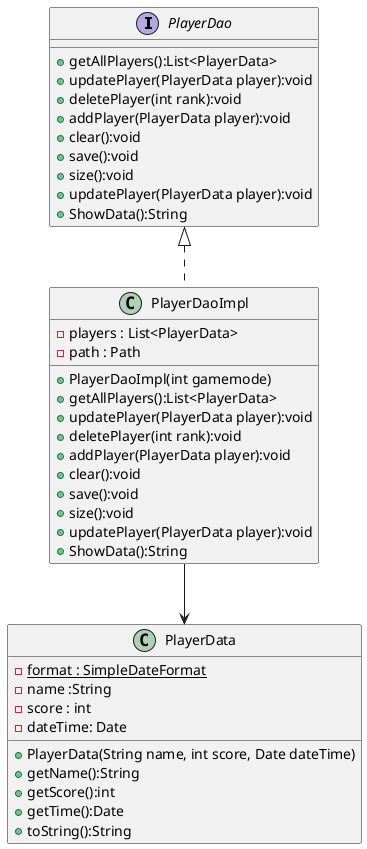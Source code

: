 @startuml
'https://plantuml.com/class-diagram

interface PlayerDao
{
    + getAllPlayers():List<PlayerData>
    + updatePlayer(PlayerData player):void
    + deletePlayer(int rank):void
    + addPlayer(PlayerData player):void
    + clear():void
    + save():void
    + size():void
    + updatePlayer(PlayerData player):void
    + ShowData():String
}

class PlayerDaoImpl
{
    - players : List<PlayerData>
    - path : Path
    + PlayerDaoImpl(int gamemode)
    + getAllPlayers():List<PlayerData>
    + updatePlayer(PlayerData player):void
    + deletePlayer(int rank):void
    + addPlayer(PlayerData player):void
    + clear():void
    + save():void
    + size():void
    + updatePlayer(PlayerData player):void
    + ShowData():String
}
PlayerDao<|..PlayerDaoImpl

class PlayerData
{
    -{static} format : SimpleDateFormat
    - name :String
    - score : int
    - dateTime: Date

    + PlayerData(String name, int score, Date dateTime)
    + getName():String
    + getScore():int
    + getTime():Date
    + toString():String
}
PlayerDaoImpl-->PlayerData
@enduml
